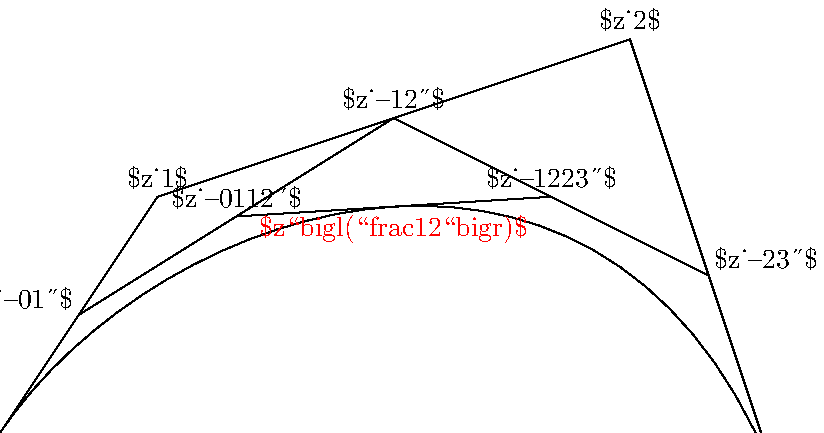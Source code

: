 beginfig(0)

z1=origin;
z2=(2cm, 3cm);
z3=(8cm, 5cm);
z4=(10cm, -cm);
z.a=.5[z1, z2];
z.b=.5[z2, z3];
z.c=.5[z3, z4];
z.ab=.5[z.a, z.b];
z.bc=.5[z.b, z.c];
z.abbc=.5[z.ab, z.bc];

draw z1--z2--z3--z4 withpen tinypen withcolor .5orange;
draw z.a--z.b--z.c withpen tinypen withcolor .5orange;
draw z.ab--z.bc withpen tinypen withcolor .5orange;
draw z1..controls z2 and z3..z4 withpen boldpen;

markdot.circle(z1) fg=>orange;
markdot.circle(z2) fg=>orange;
markdot.circle(z3) fg=>orange;
markdot.circle(z4) fg=>orange;
markdot.circle(z.a) fg=>orange;
markdot.circle(z.b) fg=>orange;
markdot.circle(z.c) fg=>orange;
markdot.circle(z.ab) fg=>orange;
markdot.circle(z.bc) fg=>orange;
markdot.circle(z.abbc) fg=>red;

label.bot("$z_0$", z1);
label.top("$z_1$", z2);
label.top("$z_2$", z3);
label.bot("$z_3$", z4);
label.ulft("$z_{01}$", z.a);
label.top("$z_{12}$", z.b);
label.urt("$z_{23}$", z.c);
label.top("$z_{0112}$", z.ab);
label.top("$z_{1223}$", z.bc);
label.bot("$z\bigl(\frac12\bigr)$", z.abbc) withcolor red;

endfig

